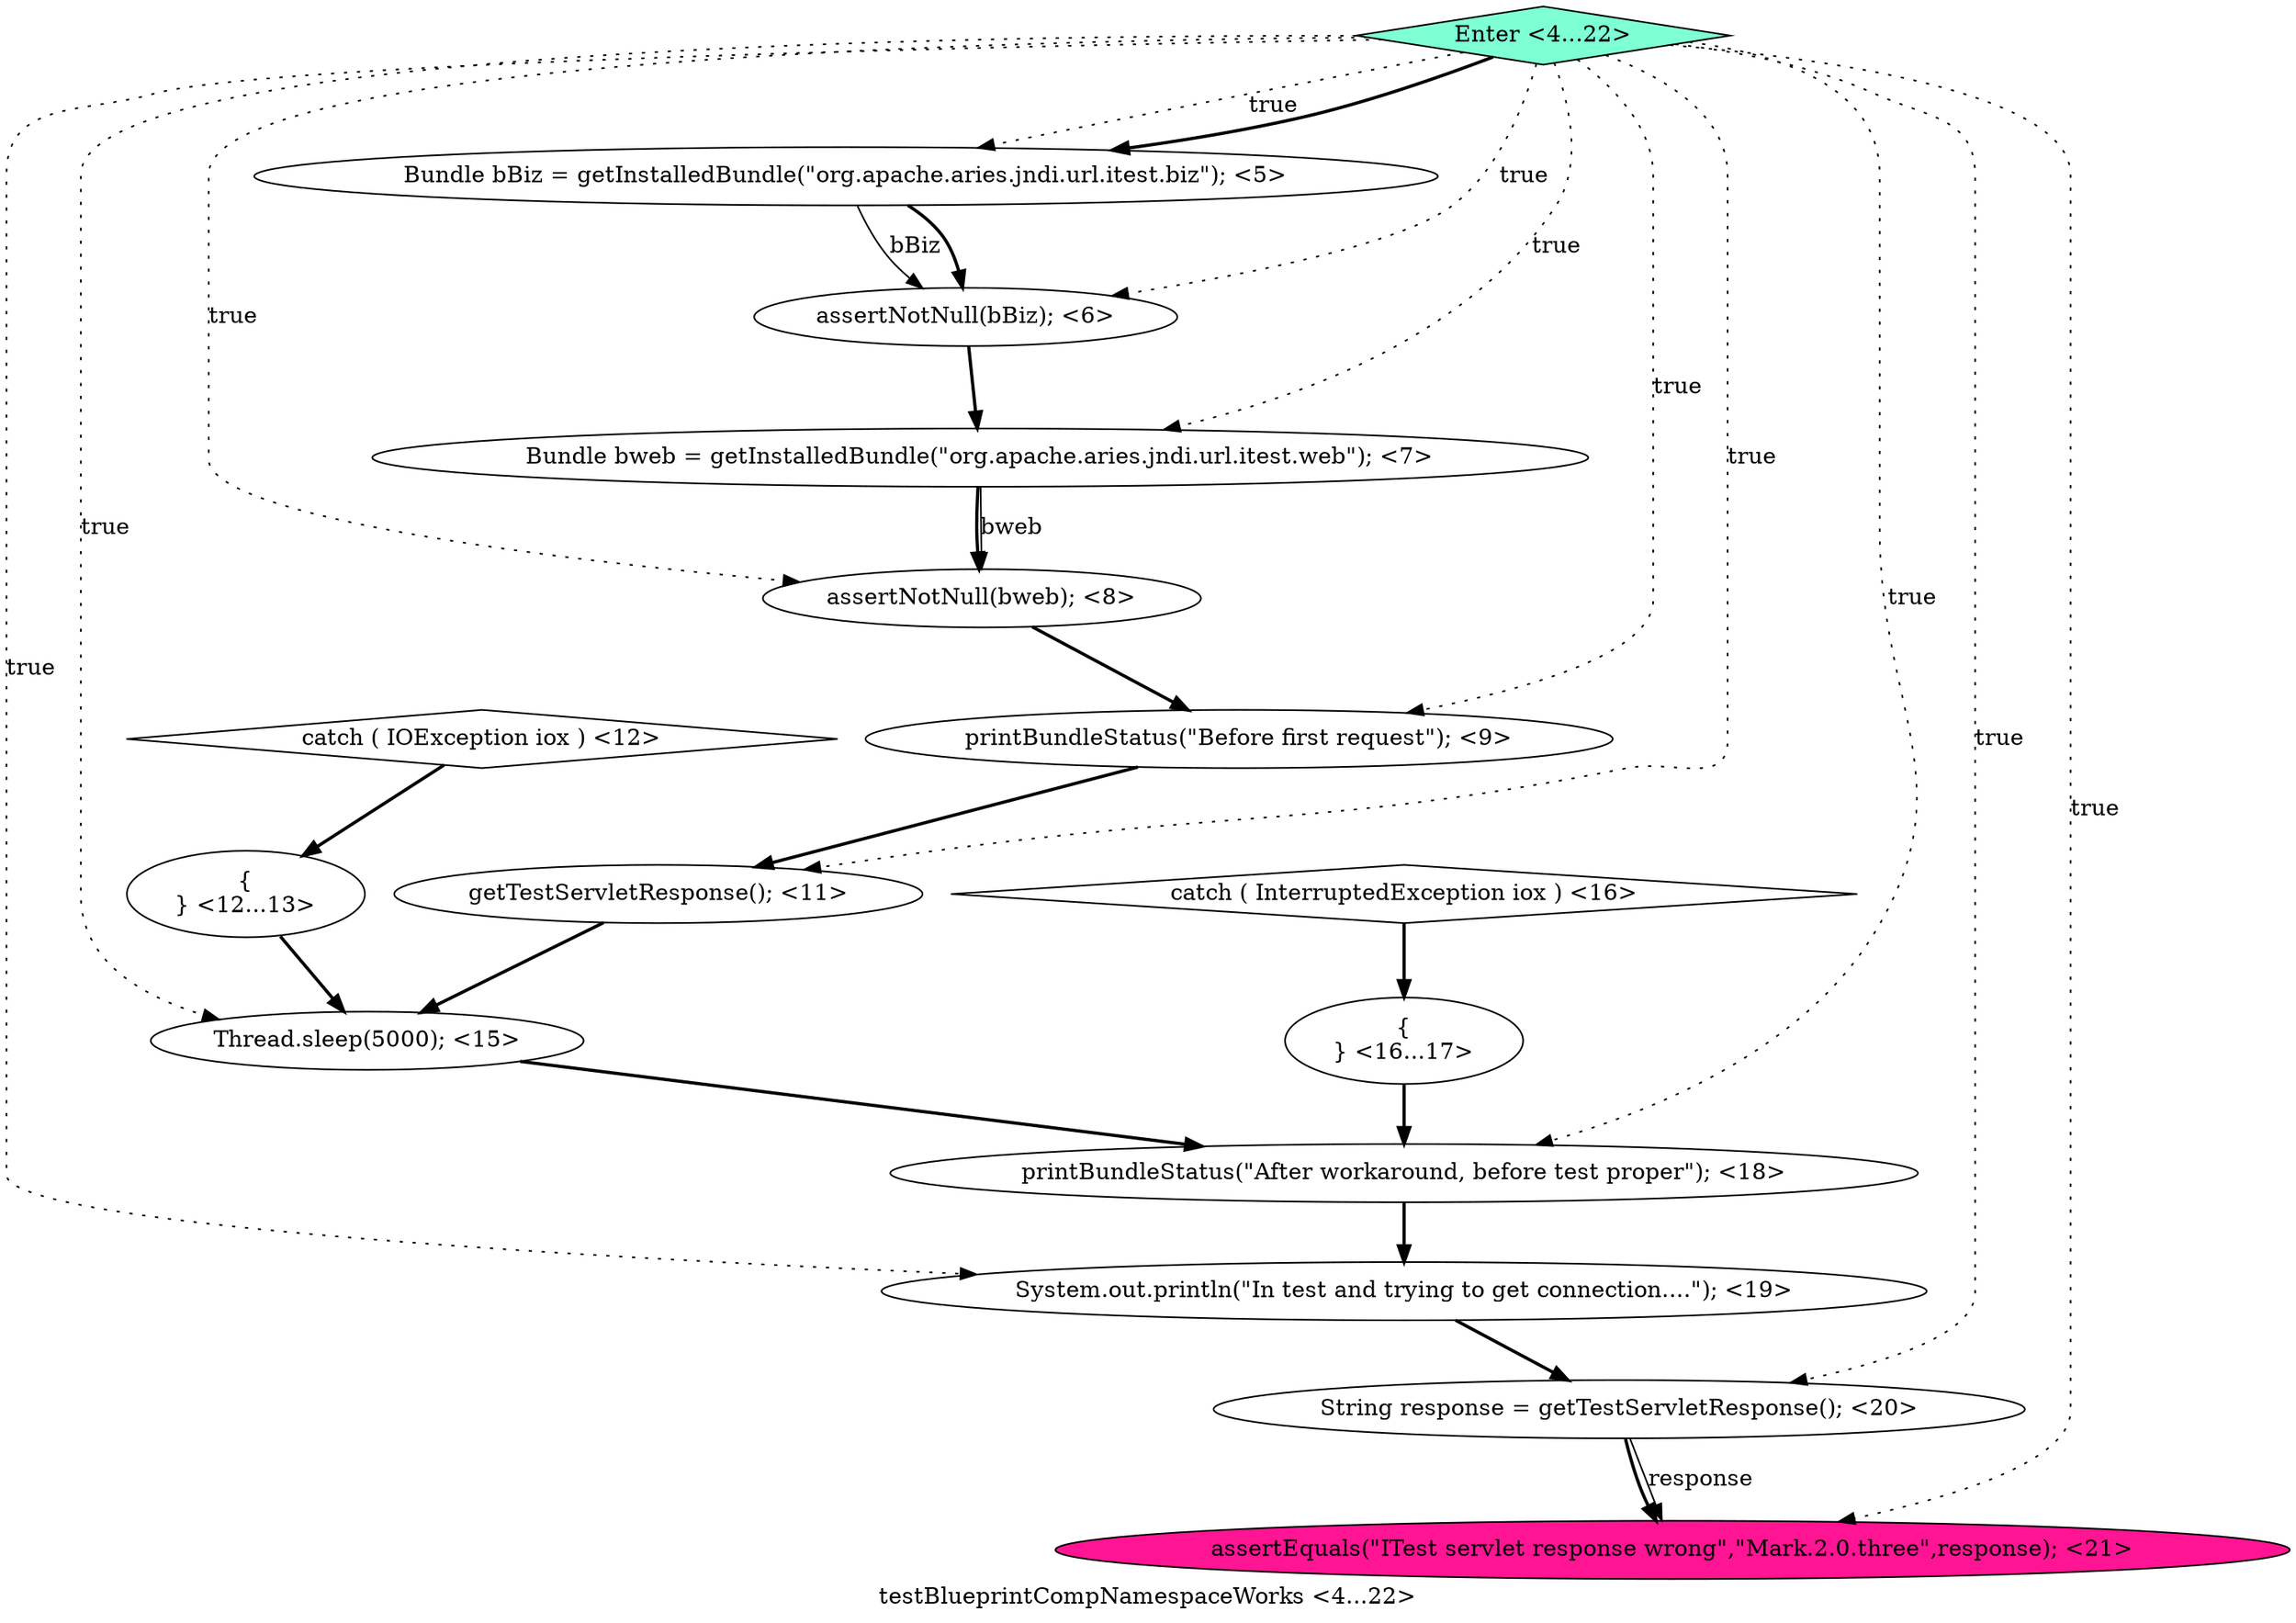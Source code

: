 digraph PDG {
label = "testBlueprintCompNamespaceWorks <4...22>";
0.0 [style = filled, label = "Bundle bBiz = getInstalledBundle(\"org.apache.aries.jndi.url.itest.biz\"); <5>", fillcolor = white, shape = ellipse];
0.1 [style = filled, label = "assertNotNull(bBiz); <6>", fillcolor = white, shape = ellipse];
0.7 [style = filled, label = "{
} <12...13>", fillcolor = white, shape = ellipse];
0.2 [style = filled, label = "Bundle bweb = getInstalledBundle(\"org.apache.aries.jndi.url.itest.web\"); <7>", fillcolor = white, shape = ellipse];
0.6 [style = filled, label = "catch ( IOException iox ) <12>", fillcolor = white, shape = diamond];
0.8 [style = filled, label = "Thread.sleep(5000); <15>", fillcolor = white, shape = ellipse];
0.9 [style = filled, label = "catch ( InterruptedException iox ) <16>", fillcolor = white, shape = diamond];
0.4 [style = filled, label = "printBundleStatus(\"Before first request\"); <9>", fillcolor = white, shape = ellipse];
0.13 [style = filled, label = "String response = getTestServletResponse(); <20>", fillcolor = white, shape = ellipse];
0.10 [style = filled, label = "{
} <16...17>", fillcolor = white, shape = ellipse];
0.11 [style = filled, label = "printBundleStatus(\"After workaround, before test proper\"); <18>", fillcolor = white, shape = ellipse];
0.12 [style = filled, label = "System.out.println(\"In test and trying to get connection....\"); <19>", fillcolor = white, shape = ellipse];
0.5 [style = filled, label = "getTestServletResponse(); <11>", fillcolor = white, shape = ellipse];
0.15 [style = filled, label = "Enter <4...22>", fillcolor = aquamarine, shape = diamond];
0.14 [style = filled, label = "assertEquals(\"ITest servlet response wrong\",\"Mark.2.0.three\",response); <21>", fillcolor = deeppink, shape = ellipse];
0.3 [style = filled, label = "assertNotNull(bweb); <8>", fillcolor = white, shape = ellipse];
0.0 -> 0.1 [style = solid, label="bBiz"];
0.0 -> 0.1 [style = bold, label=""];
0.1 -> 0.2 [style = bold, label=""];
0.2 -> 0.3 [style = solid, label="bweb"];
0.2 -> 0.3 [style = bold, label=""];
0.3 -> 0.4 [style = bold, label=""];
0.4 -> 0.5 [style = bold, label=""];
0.5 -> 0.8 [style = bold, label=""];
0.6 -> 0.7 [style = bold, label=""];
0.7 -> 0.8 [style = bold, label=""];
0.8 -> 0.11 [style = bold, label=""];
0.9 -> 0.10 [style = bold, label=""];
0.10 -> 0.11 [style = bold, label=""];
0.11 -> 0.12 [style = bold, label=""];
0.12 -> 0.13 [style = bold, label=""];
0.13 -> 0.14 [style = solid, label="response"];
0.13 -> 0.14 [style = bold, label=""];
0.15 -> 0.0 [style = dotted, label="true"];
0.15 -> 0.0 [style = bold, label=""];
0.15 -> 0.1 [style = dotted, label="true"];
0.15 -> 0.2 [style = dotted, label="true"];
0.15 -> 0.3 [style = dotted, label="true"];
0.15 -> 0.4 [style = dotted, label="true"];
0.15 -> 0.5 [style = dotted, label="true"];
0.15 -> 0.8 [style = dotted, label="true"];
0.15 -> 0.11 [style = dotted, label="true"];
0.15 -> 0.12 [style = dotted, label="true"];
0.15 -> 0.13 [style = dotted, label="true"];
0.15 -> 0.14 [style = dotted, label="true"];
}

